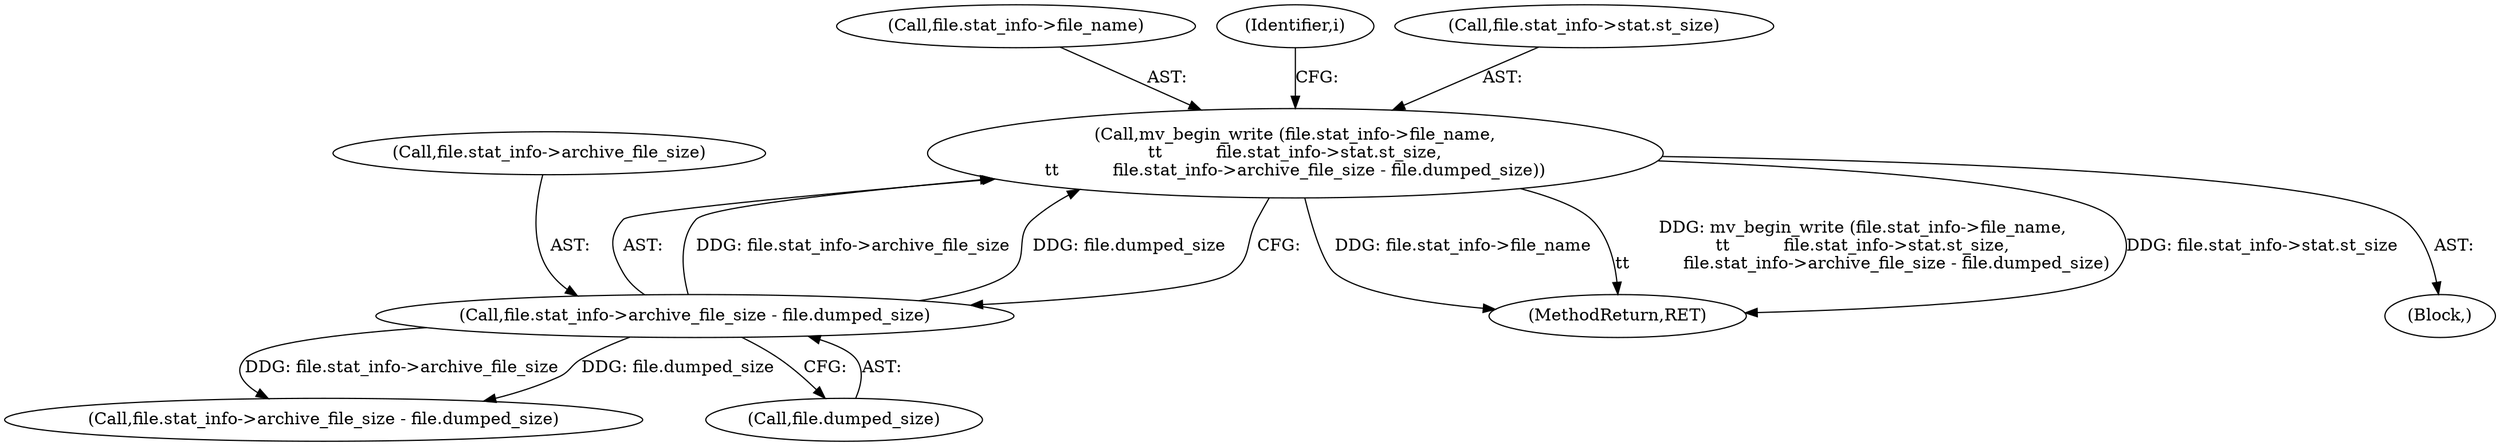 digraph "0_savannah_c15c42ccd1e2377945fd0414eca1a49294bff454@API" {
"1000445" [label="(Call,mv_begin_write (file.stat_info->file_name,\n\t\t          file.stat_info->stat.st_size,\n\t\t          file.stat_info->archive_file_size - file.dumped_size))"];
"1000458" [label="(Call,file.stat_info->archive_file_size - file.dumped_size)"];
"1000458" [label="(Call,file.stat_info->archive_file_size - file.dumped_size)"];
"1000489" [label="(Call,file.stat_info->archive_file_size - file.dumped_size)"];
"1000507" [label="(MethodReturn,RET)"];
"1000446" [label="(Call,file.stat_info->file_name)"];
"1000469" [label="(Identifier,i)"];
"1000443" [label="(Block,)"];
"1000445" [label="(Call,mv_begin_write (file.stat_info->file_name,\n\t\t          file.stat_info->stat.st_size,\n\t\t          file.stat_info->archive_file_size - file.dumped_size))"];
"1000459" [label="(Call,file.stat_info->archive_file_size)"];
"1000464" [label="(Call,file.dumped_size)"];
"1000451" [label="(Call,file.stat_info->stat.st_size)"];
"1000445" -> "1000443"  [label="AST: "];
"1000445" -> "1000458"  [label="CFG: "];
"1000446" -> "1000445"  [label="AST: "];
"1000451" -> "1000445"  [label="AST: "];
"1000458" -> "1000445"  [label="AST: "];
"1000469" -> "1000445"  [label="CFG: "];
"1000445" -> "1000507"  [label="DDG: file.stat_info->file_name"];
"1000445" -> "1000507"  [label="DDG: mv_begin_write (file.stat_info->file_name,\n\t\t          file.stat_info->stat.st_size,\n\t\t          file.stat_info->archive_file_size - file.dumped_size)"];
"1000445" -> "1000507"  [label="DDG: file.stat_info->stat.st_size"];
"1000458" -> "1000445"  [label="DDG: file.stat_info->archive_file_size"];
"1000458" -> "1000445"  [label="DDG: file.dumped_size"];
"1000458" -> "1000464"  [label="CFG: "];
"1000459" -> "1000458"  [label="AST: "];
"1000464" -> "1000458"  [label="AST: "];
"1000458" -> "1000489"  [label="DDG: file.stat_info->archive_file_size"];
"1000458" -> "1000489"  [label="DDG: file.dumped_size"];
}
